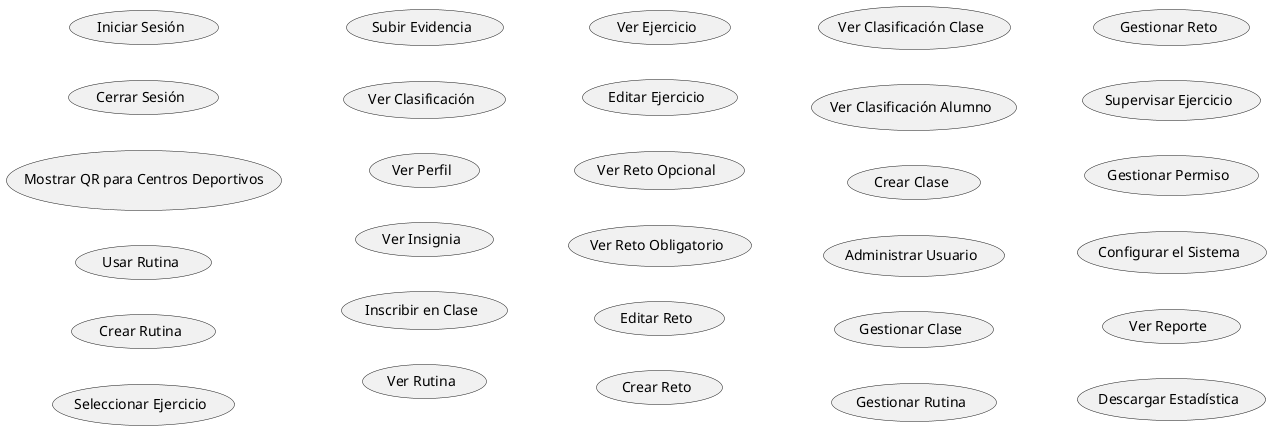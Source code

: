 @startuml CasosUso
left to right direction

usecase "Iniciar Sesión" as IniciarSesion
usecase "Cerrar Sesión" as CerrarSesion
usecase "Mostrar QR para Centros Deportivos" as MostrarQRCentros
usecase "Usar Rutina" as UsarRutina
usecase "Crear Rutina" as CrearRutina
usecase "Seleccionar Ejercicio" as SeleccionarEjercicio
usecase "Subir Evidencia" as SubirEvidencia
usecase "Ver Clasificación" as VerClasificacion
usecase "Ver Perfil" as VerPerfil
usecase "Ver Insignia" as VerInsignia
usecase "Inscribir en Clase" as InscribirseClase
usecase "Ver Rutina" as VerRutina
usecase "Ver Ejercicio" as VerEjercicio
usecase "Editar Ejercicio" as EditarEjercicio
usecase "Ver Reto Opcional" as VerRetoOpcional
usecase "Ver Reto Obligatorio" as VerRetoObligatorio
usecase "Editar Reto" as EditarReto
usecase "Crear Reto" as CrearReto
usecase "Ver Clasificación Clase" as VerClasificacionClase
usecase "Ver Clasificación Alumno" as VerClasificacionAlumno
usecase "Crear Clase" as CrearClase

usecase "Administrar Usuario" as AdministrarUsuarios
usecase "Gestionar Clase" as GestionarClases
usecase "Gestionar Rutina" as GestionarRutinas
usecase "Gestionar Reto" as GestionarRetos
usecase "Supervisar Ejercicio" as SupervisarEjercicios
usecase "Gestionar Permiso" as GestionarPermisos
usecase "Configurar el Sistema" as ConfigurarSistema
usecase "Ver Reporte" as VerReportes
usecase "Descargar Estadística" as DescargarEstadisticas

@enduml
